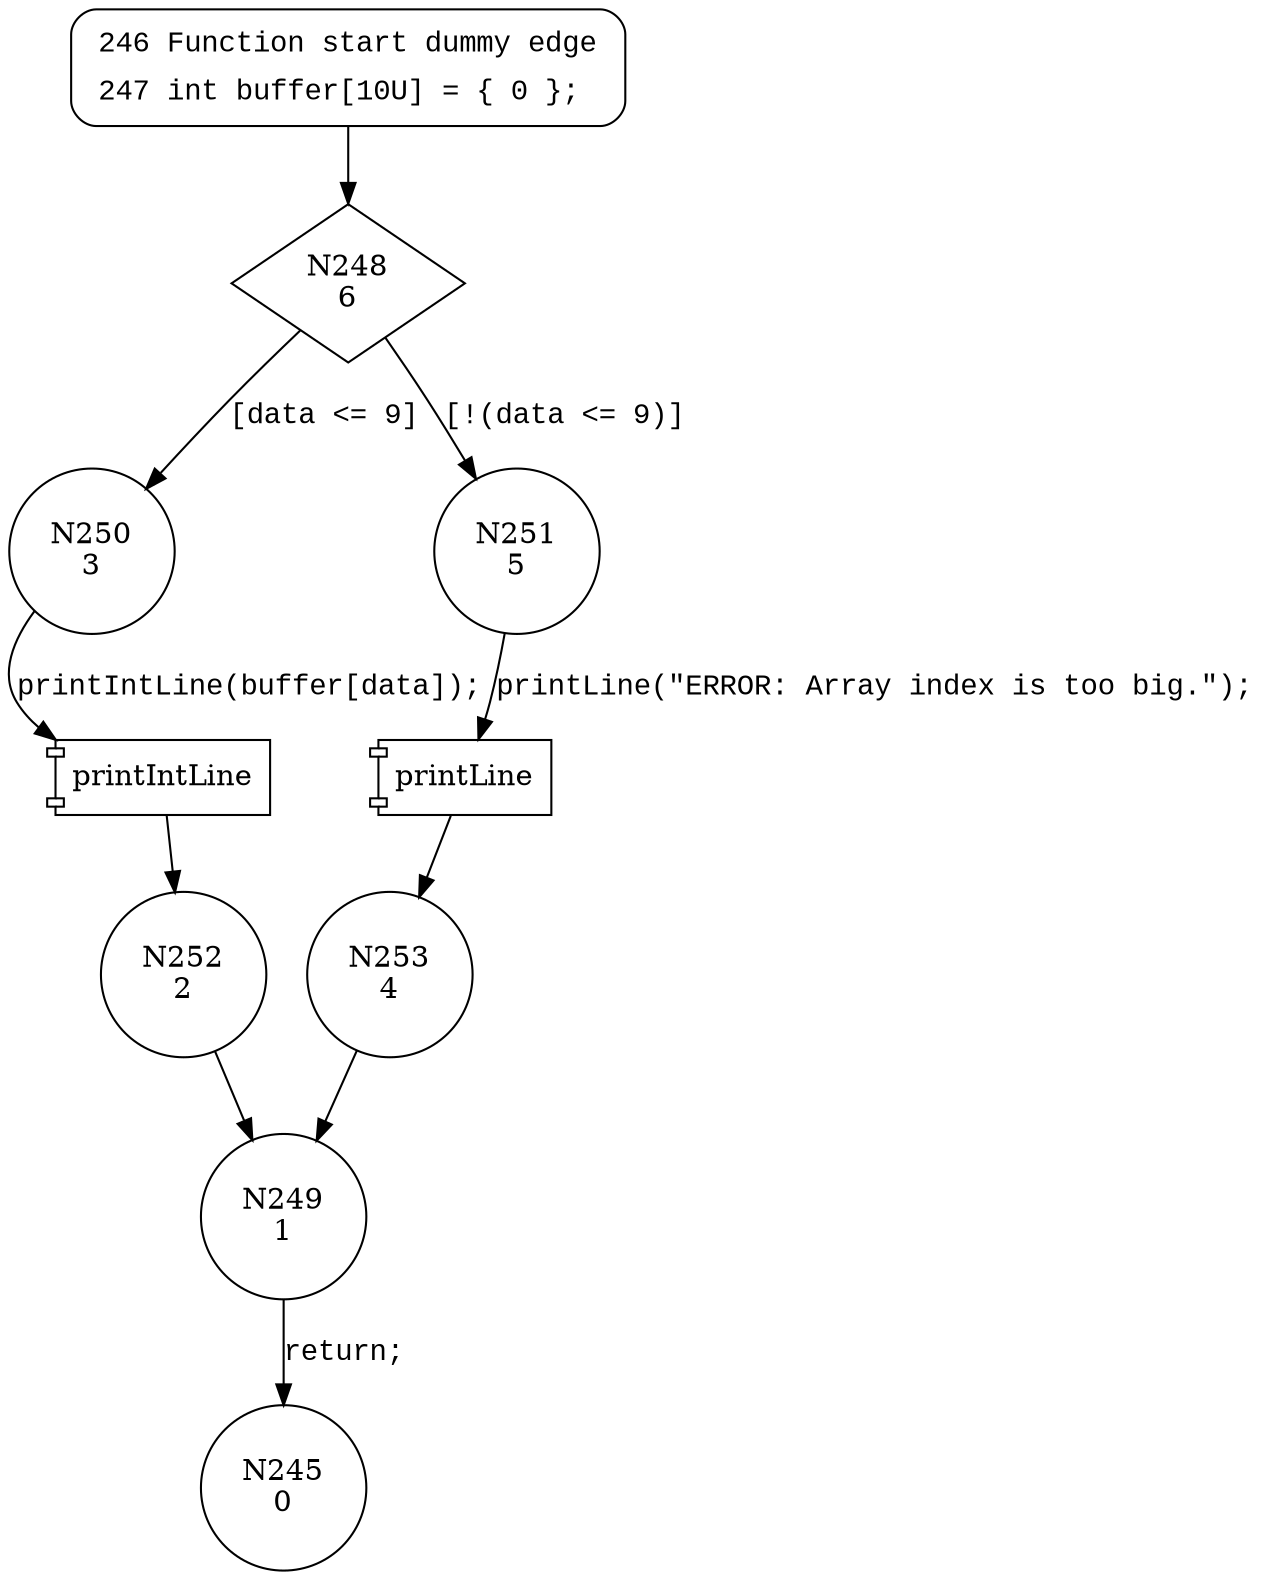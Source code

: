 digraph CWE127_Buffer_Underread__CWE839_connect_socket_51b_badSink {
248 [shape="diamond" label="N248\n6"]
250 [shape="circle" label="N250\n3"]
251 [shape="circle" label="N251\n5"]
253 [shape="circle" label="N253\n4"]
249 [shape="circle" label="N249\n1"]
245 [shape="circle" label="N245\n0"]
252 [shape="circle" label="N252\n2"]
246 [style="filled,bold" penwidth="1" fillcolor="white" fontname="Courier New" shape="Mrecord" label=<<table border="0" cellborder="0" cellpadding="3" bgcolor="white"><tr><td align="right">246</td><td align="left">Function start dummy edge</td></tr><tr><td align="right">247</td><td align="left">int buffer[10U] = &#123; 0 &#125;;</td></tr></table>>]
246 -> 248[label=""]
248 -> 250 [label="[data <= 9]" fontname="Courier New"]
248 -> 251 [label="[!(data <= 9)]" fontname="Courier New"]
100026 [shape="component" label="printLine"]
251 -> 100026 [label="printLine(\"ERROR: Array index is too big.\");" fontname="Courier New"]
100026 -> 253 [label="" fontname="Courier New"]
249 -> 245 [label="return;" fontname="Courier New"]
100027 [shape="component" label="printIntLine"]
250 -> 100027 [label="printIntLine(buffer[data]);" fontname="Courier New"]
100027 -> 252 [label="" fontname="Courier New"]
253 -> 249 [label="" fontname="Courier New"]
252 -> 249 [label="" fontname="Courier New"]
}
